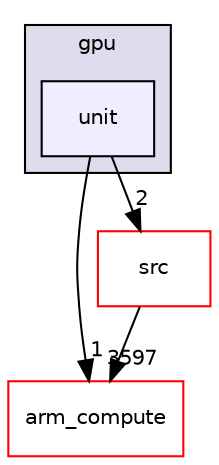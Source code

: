 digraph "tests/validation/gpu/unit" {
  compound=true
  node [ fontsize="10", fontname="Helvetica"];
  edge [ labelfontsize="10", labelfontname="Helvetica"];
  subgraph clusterdir_fd4a7b5d6d327eebb6d6642c71eea13b {
    graph [ bgcolor="#ddddee", pencolor="black", label="gpu" fontname="Helvetica", fontsize="10", URL="dir_fd4a7b5d6d327eebb6d6642c71eea13b.xhtml"]
  dir_421a1b9dc13fa4adc803a5df22a329a6 [shape=box, label="unit", style="filled", fillcolor="#eeeeff", pencolor="black", URL="dir_421a1b9dc13fa4adc803a5df22a329a6.xhtml"];
  }
  dir_214608ef36d61442cb2b0c1c4e9a7def [shape=box label="arm_compute" fillcolor="white" style="filled" color="red" URL="dir_214608ef36d61442cb2b0c1c4e9a7def.xhtml"];
  dir_68267d1309a1af8e8297ef4c3efbcdba [shape=box label="src" fillcolor="white" style="filled" color="red" URL="dir_68267d1309a1af8e8297ef4c3efbcdba.xhtml"];
  dir_68267d1309a1af8e8297ef4c3efbcdba->dir_214608ef36d61442cb2b0c1c4e9a7def [headlabel="3597", labeldistance=1.5 headhref="dir_000003_000000.xhtml"];
  dir_421a1b9dc13fa4adc803a5df22a329a6->dir_214608ef36d61442cb2b0c1c4e9a7def [headlabel="1", labeldistance=1.5 headhref="dir_000091_000000.xhtml"];
  dir_421a1b9dc13fa4adc803a5df22a329a6->dir_68267d1309a1af8e8297ef4c3efbcdba [headlabel="2", labeldistance=1.5 headhref="dir_000091_000003.xhtml"];
}

